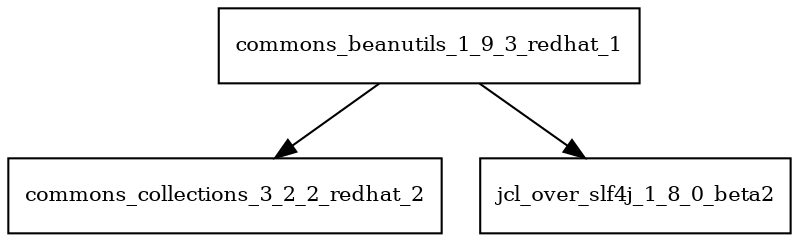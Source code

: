 digraph commons_beanutils_1_9_3_redhat_1_dependencies {
  node [shape = box, fontsize=10.0];
  commons_beanutils_1_9_3_redhat_1 -> commons_collections_3_2_2_redhat_2;
  commons_beanutils_1_9_3_redhat_1 -> jcl_over_slf4j_1_8_0_beta2;
}
